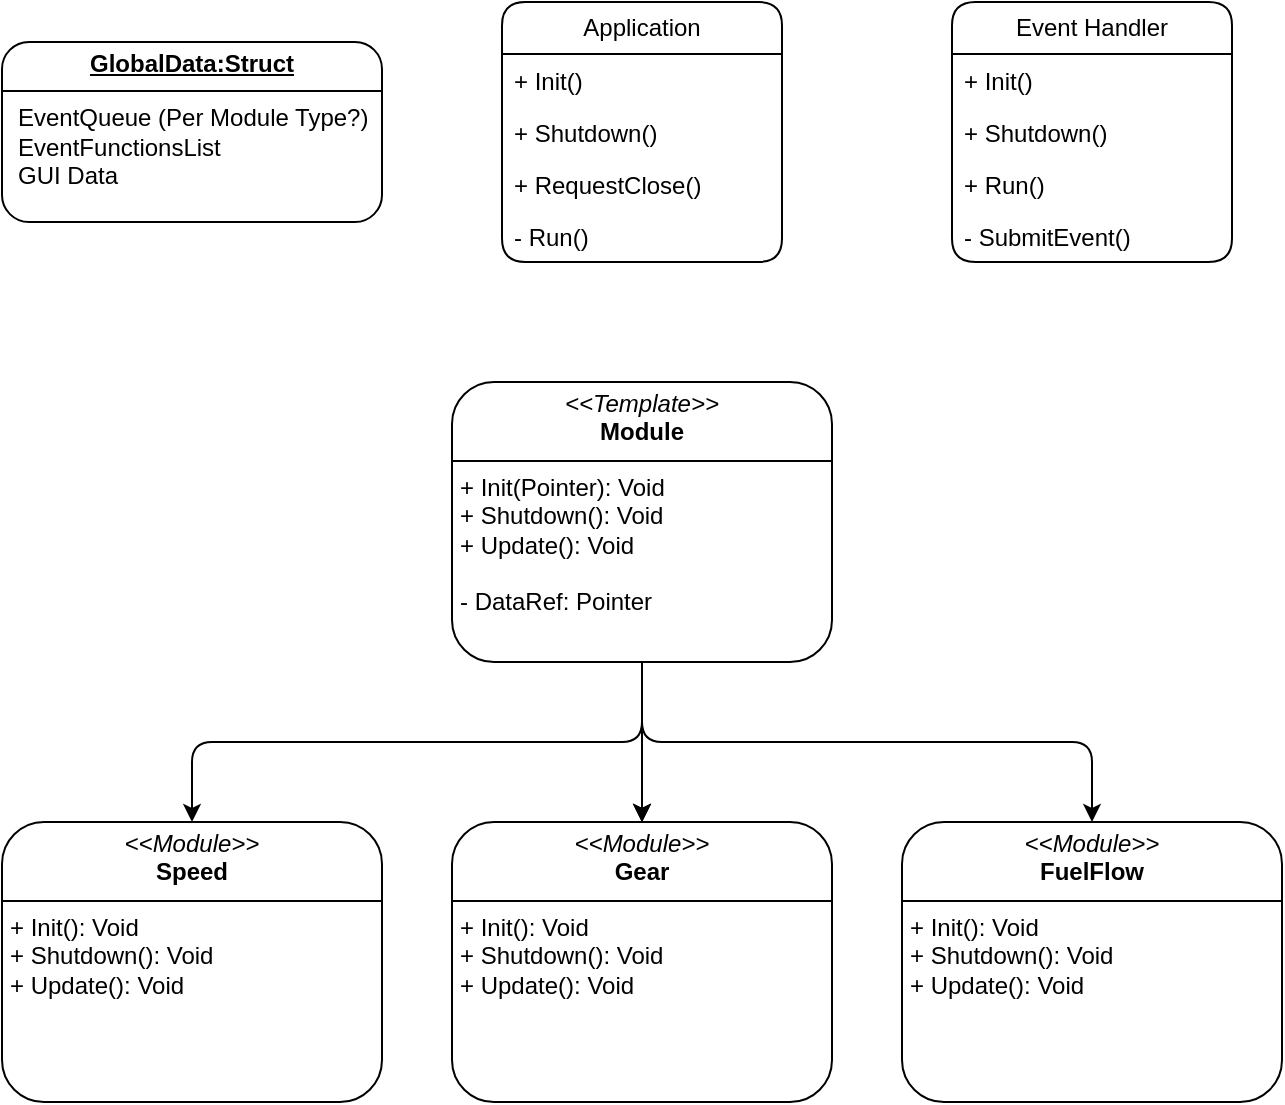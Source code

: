 <mxfile version="24.7.8">
  <diagram name="Page-1" id="MBixMXVFNvnHRHYRDhCQ">
    <mxGraphModel dx="967" dy="723" grid="1" gridSize="10" guides="1" tooltips="1" connect="1" arrows="1" fold="1" page="1" pageScale="1" pageWidth="1700" pageHeight="1100" math="0" shadow="0">
      <root>
        <mxCell id="0" />
        <mxCell id="1" parent="0" />
        <mxCell id="lftGqDo9x2T_g4nQwYOj-1" value="Application" style="swimlane;fontStyle=0;childLayout=stackLayout;horizontal=1;startSize=26;fillColor=none;horizontalStack=0;resizeParent=1;resizeParentMax=0;resizeLast=0;collapsible=1;marginBottom=0;whiteSpace=wrap;html=1;hachureGap=4;fontFamily=Helvetica;swimlaneLine=1;rounded=1;" vertex="1" parent="1">
          <mxGeometry x="520" y="390" width="140" height="130" as="geometry" />
        </mxCell>
        <mxCell id="lftGqDo9x2T_g4nQwYOj-2" value="+ Init()" style="text;strokeColor=none;fillColor=none;align=left;verticalAlign=top;spacingLeft=4;spacingRight=4;overflow=hidden;rotatable=0;points=[[0,0.5],[1,0.5]];portConstraint=eastwest;whiteSpace=wrap;html=1;fontFamily=Helvetica;swimlaneLine=1;rounded=1;" vertex="1" parent="lftGqDo9x2T_g4nQwYOj-1">
          <mxGeometry y="26" width="140" height="26" as="geometry" />
        </mxCell>
        <mxCell id="lftGqDo9x2T_g4nQwYOj-3" value="+ Shutdown()" style="text;strokeColor=none;fillColor=none;align=left;verticalAlign=top;spacingLeft=4;spacingRight=4;overflow=hidden;rotatable=0;points=[[0,0.5],[1,0.5]];portConstraint=eastwest;whiteSpace=wrap;html=1;fontFamily=Helvetica;swimlaneLine=1;rounded=1;" vertex="1" parent="lftGqDo9x2T_g4nQwYOj-1">
          <mxGeometry y="52" width="140" height="26" as="geometry" />
        </mxCell>
        <mxCell id="lftGqDo9x2T_g4nQwYOj-6" value="+ RequestClose()" style="text;strokeColor=none;fillColor=none;align=left;verticalAlign=top;spacingLeft=4;spacingRight=4;overflow=hidden;rotatable=0;points=[[0,0.5],[1,0.5]];portConstraint=eastwest;whiteSpace=wrap;html=1;fontFamily=Helvetica;rounded=1;swimlaneLine=1;" vertex="1" parent="lftGqDo9x2T_g4nQwYOj-1">
          <mxGeometry y="78" width="140" height="26" as="geometry" />
        </mxCell>
        <mxCell id="lftGqDo9x2T_g4nQwYOj-4" value="- Run()" style="text;strokeColor=none;fillColor=none;align=left;verticalAlign=top;spacingLeft=4;spacingRight=4;overflow=hidden;rotatable=0;points=[[0,0.5],[1,0.5]];portConstraint=eastwest;whiteSpace=wrap;html=1;fontFamily=Helvetica;rounded=1;swimlaneLine=1;" vertex="1" parent="lftGqDo9x2T_g4nQwYOj-1">
          <mxGeometry y="104" width="140" height="26" as="geometry" />
        </mxCell>
        <mxCell id="lftGqDo9x2T_g4nQwYOj-15" value="" style="edgeStyle=orthogonalEdgeStyle;rounded=1;orthogonalLoop=1;jettySize=auto;html=1;" edge="1" parent="1" source="lftGqDo9x2T_g4nQwYOj-7" target="lftGqDo9x2T_g4nQwYOj-14">
          <mxGeometry relative="1" as="geometry" />
        </mxCell>
        <mxCell id="lftGqDo9x2T_g4nQwYOj-19" value="" style="edgeStyle=orthogonalEdgeStyle;rounded=1;orthogonalLoop=1;jettySize=auto;html=1;" edge="1" parent="1" source="lftGqDo9x2T_g4nQwYOj-7" target="lftGqDo9x2T_g4nQwYOj-14">
          <mxGeometry relative="1" as="geometry" />
        </mxCell>
        <mxCell id="lftGqDo9x2T_g4nQwYOj-20" value="" style="edgeStyle=orthogonalEdgeStyle;rounded=1;orthogonalLoop=1;jettySize=auto;html=1;" edge="1" parent="1" source="lftGqDo9x2T_g4nQwYOj-7" target="lftGqDo9x2T_g4nQwYOj-14">
          <mxGeometry relative="1" as="geometry" />
        </mxCell>
        <mxCell id="lftGqDo9x2T_g4nQwYOj-23" style="edgeStyle=orthogonalEdgeStyle;rounded=1;orthogonalLoop=1;jettySize=auto;html=1;exitX=0.5;exitY=1;exitDx=0;exitDy=0;entryX=0.5;entryY=0;entryDx=0;entryDy=0;" edge="1" parent="1" source="lftGqDo9x2T_g4nQwYOj-7" target="lftGqDo9x2T_g4nQwYOj-21">
          <mxGeometry relative="1" as="geometry" />
        </mxCell>
        <mxCell id="lftGqDo9x2T_g4nQwYOj-24" style="edgeStyle=orthogonalEdgeStyle;rounded=1;orthogonalLoop=1;jettySize=auto;html=1;exitX=0.5;exitY=1;exitDx=0;exitDy=0;entryX=0.5;entryY=0;entryDx=0;entryDy=0;" edge="1" parent="1" source="lftGqDo9x2T_g4nQwYOj-7" target="lftGqDo9x2T_g4nQwYOj-22">
          <mxGeometry relative="1" as="geometry" />
        </mxCell>
        <mxCell id="lftGqDo9x2T_g4nQwYOj-7" value="&lt;p style=&quot;margin:0px;margin-top:4px;text-align:center;&quot;&gt;&lt;i&gt;&amp;lt;&amp;lt;Template&amp;gt;&amp;gt;&lt;/i&gt;&lt;br&gt;&lt;b&gt;Module&lt;/b&gt;&lt;/p&gt;&lt;hr size=&quot;1&quot; style=&quot;border-style:solid;&quot;&gt;&lt;p style=&quot;margin:0px;margin-left:4px;&quot;&gt;&lt;/p&gt;&lt;p style=&quot;margin:0px;margin-left:4px;&quot;&gt;+ Init(Pointer): Void&lt;br&gt;+ Shutdown(): Void&lt;/p&gt;&lt;p style=&quot;margin:0px;margin-left:4px;&quot;&gt;+ Update(): Void&lt;/p&gt;&lt;p style=&quot;margin:0px;margin-left:4px;&quot;&gt;&lt;br&gt;&lt;/p&gt;&lt;p style=&quot;margin:0px;margin-left:4px;&quot;&gt;- DataRef: Pointer&lt;/p&gt;" style="verticalAlign=top;align=left;overflow=fill;html=1;whiteSpace=wrap;rounded=1;" vertex="1" parent="1">
          <mxGeometry x="495" y="580" width="190" height="140" as="geometry" />
        </mxCell>
        <mxCell id="lftGqDo9x2T_g4nQwYOj-14" value="&lt;p style=&quot;margin:0px;margin-top:4px;text-align:center;&quot;&gt;&lt;i&gt;&amp;lt;&amp;lt;Module&amp;gt;&amp;gt;&lt;/i&gt;&lt;br&gt;&lt;b&gt;Gear&lt;/b&gt;&lt;/p&gt;&lt;hr size=&quot;1&quot; style=&quot;border-style:solid;&quot;&gt;&lt;p style=&quot;margin:0px;margin-left:4px;&quot;&gt;&lt;/p&gt;&lt;p style=&quot;margin:0px;margin-left:4px;&quot;&gt;+ Init(): Void&lt;br&gt;+ Shutdown(): Void&lt;/p&gt;&lt;p style=&quot;margin:0px;margin-left:4px;&quot;&gt;+ Update(): Void&lt;/p&gt;" style="verticalAlign=top;align=left;overflow=fill;html=1;whiteSpace=wrap;rounded=1;" vertex="1" parent="1">
          <mxGeometry x="495" y="800" width="190" height="140" as="geometry" />
        </mxCell>
        <mxCell id="lftGqDo9x2T_g4nQwYOj-21" value="&lt;p style=&quot;margin:0px;margin-top:4px;text-align:center;&quot;&gt;&lt;i&gt;&amp;lt;&amp;lt;Module&amp;gt;&amp;gt;&lt;/i&gt;&lt;br&gt;&lt;b&gt;FuelFlow&lt;/b&gt;&lt;/p&gt;&lt;hr size=&quot;1&quot; style=&quot;border-style:solid;&quot;&gt;&lt;p style=&quot;margin:0px;margin-left:4px;&quot;&gt;&lt;/p&gt;&lt;p style=&quot;margin:0px;margin-left:4px;&quot;&gt;+ Init(): Void&lt;br&gt;+ Shutdown(): Void&lt;/p&gt;&lt;p style=&quot;margin:0px;margin-left:4px;&quot;&gt;+ Update(): Void&lt;/p&gt;" style="verticalAlign=top;align=left;overflow=fill;html=1;whiteSpace=wrap;rounded=1;" vertex="1" parent="1">
          <mxGeometry x="720" y="800" width="190" height="140" as="geometry" />
        </mxCell>
        <mxCell id="lftGqDo9x2T_g4nQwYOj-22" value="&lt;p style=&quot;margin:0px;margin-top:4px;text-align:center;&quot;&gt;&lt;i&gt;&amp;lt;&amp;lt;Module&amp;gt;&amp;gt;&lt;/i&gt;&lt;br&gt;&lt;b&gt;Speed&lt;/b&gt;&lt;/p&gt;&lt;hr size=&quot;1&quot; style=&quot;border-style:solid;&quot;&gt;&lt;p style=&quot;margin:0px;margin-left:4px;&quot;&gt;&lt;/p&gt;&lt;p style=&quot;margin:0px;margin-left:4px;&quot;&gt;+ Init(): Void&lt;br&gt;+ Shutdown(): Void&lt;/p&gt;&lt;p style=&quot;margin:0px;margin-left:4px;&quot;&gt;+ Update(): Void&lt;/p&gt;" style="verticalAlign=top;align=left;overflow=fill;html=1;whiteSpace=wrap;rounded=1;" vertex="1" parent="1">
          <mxGeometry x="270" y="800" width="190" height="140" as="geometry" />
        </mxCell>
        <mxCell id="lftGqDo9x2T_g4nQwYOj-25" value="Event Handler" style="swimlane;fontStyle=0;childLayout=stackLayout;horizontal=1;startSize=26;fillColor=none;horizontalStack=0;resizeParent=1;resizeParentMax=0;resizeLast=0;collapsible=1;marginBottom=0;whiteSpace=wrap;html=1;hachureGap=4;fontFamily=Helvetica;swimlaneLine=1;rounded=1;" vertex="1" parent="1">
          <mxGeometry x="745" y="390" width="140" height="130" as="geometry" />
        </mxCell>
        <mxCell id="lftGqDo9x2T_g4nQwYOj-26" value="+ Init()" style="text;strokeColor=none;fillColor=none;align=left;verticalAlign=top;spacingLeft=4;spacingRight=4;overflow=hidden;rotatable=0;points=[[0,0.5],[1,0.5]];portConstraint=eastwest;whiteSpace=wrap;html=1;fontFamily=Helvetica;swimlaneLine=1;rounded=1;" vertex="1" parent="lftGqDo9x2T_g4nQwYOj-25">
          <mxGeometry y="26" width="140" height="26" as="geometry" />
        </mxCell>
        <mxCell id="lftGqDo9x2T_g4nQwYOj-27" value="+ Shutdown()" style="text;strokeColor=none;fillColor=none;align=left;verticalAlign=top;spacingLeft=4;spacingRight=4;overflow=hidden;rotatable=0;points=[[0,0.5],[1,0.5]];portConstraint=eastwest;whiteSpace=wrap;html=1;fontFamily=Helvetica;swimlaneLine=1;rounded=1;" vertex="1" parent="lftGqDo9x2T_g4nQwYOj-25">
          <mxGeometry y="52" width="140" height="26" as="geometry" />
        </mxCell>
        <mxCell id="lftGqDo9x2T_g4nQwYOj-29" value="+ Run()" style="text;strokeColor=none;fillColor=none;align=left;verticalAlign=top;spacingLeft=4;spacingRight=4;overflow=hidden;rotatable=0;points=[[0,0.5],[1,0.5]];portConstraint=eastwest;whiteSpace=wrap;html=1;fontFamily=Helvetica;rounded=1;swimlaneLine=1;" vertex="1" parent="lftGqDo9x2T_g4nQwYOj-25">
          <mxGeometry y="78" width="140" height="26" as="geometry" />
        </mxCell>
        <mxCell id="lftGqDo9x2T_g4nQwYOj-30" value="- SubmitEvent()" style="text;strokeColor=none;fillColor=none;align=left;verticalAlign=top;spacingLeft=4;spacingRight=4;overflow=hidden;rotatable=0;points=[[0,0.5],[1,0.5]];portConstraint=eastwest;whiteSpace=wrap;html=1;fontFamily=Helvetica;rounded=1;swimlaneLine=1;" vertex="1" parent="lftGqDo9x2T_g4nQwYOj-25">
          <mxGeometry y="104" width="140" height="26" as="geometry" />
        </mxCell>
        <mxCell id="lftGqDo9x2T_g4nQwYOj-32" value="&lt;p style=&quot;margin:0px;margin-top:4px;text-align:center;text-decoration:underline;&quot;&gt;&lt;b&gt;GlobalData:Struct&lt;/b&gt;&lt;/p&gt;&lt;hr size=&quot;1&quot; style=&quot;border-style:solid;&quot;&gt;&lt;p style=&quot;margin:0px;margin-left:8px;&quot;&gt;EventQueue (Per Module Type?)&lt;br&gt;EventFunctionsList&lt;br&gt;GUI Data&lt;/p&gt;" style="verticalAlign=top;align=left;overflow=fill;html=1;whiteSpace=wrap;rounded=1;" vertex="1" parent="1">
          <mxGeometry x="270" y="410" width="190" height="90" as="geometry" />
        </mxCell>
      </root>
    </mxGraphModel>
  </diagram>
</mxfile>
